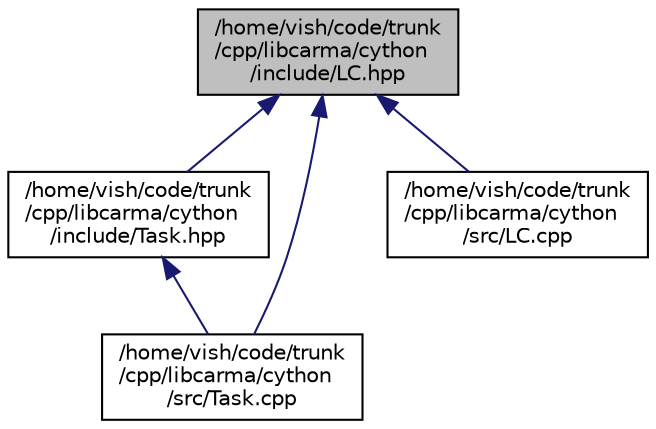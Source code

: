 digraph "/home/vish/code/trunk/cpp/libcarma/cython/include/LC.hpp"
{
  edge [fontname="Helvetica",fontsize="10",labelfontname="Helvetica",labelfontsize="10"];
  node [fontname="Helvetica",fontsize="10",shape=record];
  Node1 [label="/home/vish/code/trunk\l/cpp/libcarma/cython\l/include/LC.hpp",height=0.2,width=0.4,color="black", fillcolor="grey75", style="filled" fontcolor="black"];
  Node1 -> Node2 [dir="back",color="midnightblue",fontsize="10",style="solid",fontname="Helvetica"];
  Node2 [label="/home/vish/code/trunk\l/cpp/libcarma/cython\l/include/Task.hpp",height=0.2,width=0.4,color="black", fillcolor="white", style="filled",URL="$_task_8hpp.html"];
  Node2 -> Node3 [dir="back",color="midnightblue",fontsize="10",style="solid",fontname="Helvetica"];
  Node3 [label="/home/vish/code/trunk\l/cpp/libcarma/cython\l/src/Task.cpp",height=0.2,width=0.4,color="black", fillcolor="white", style="filled",URL="$_task_8cpp.html"];
  Node1 -> Node4 [dir="back",color="midnightblue",fontsize="10",style="solid",fontname="Helvetica"];
  Node4 [label="/home/vish/code/trunk\l/cpp/libcarma/cython\l/src/LC.cpp",height=0.2,width=0.4,color="black", fillcolor="white", style="filled",URL="$_l_c_8cpp.html"];
  Node1 -> Node3 [dir="back",color="midnightblue",fontsize="10",style="solid",fontname="Helvetica"];
}
